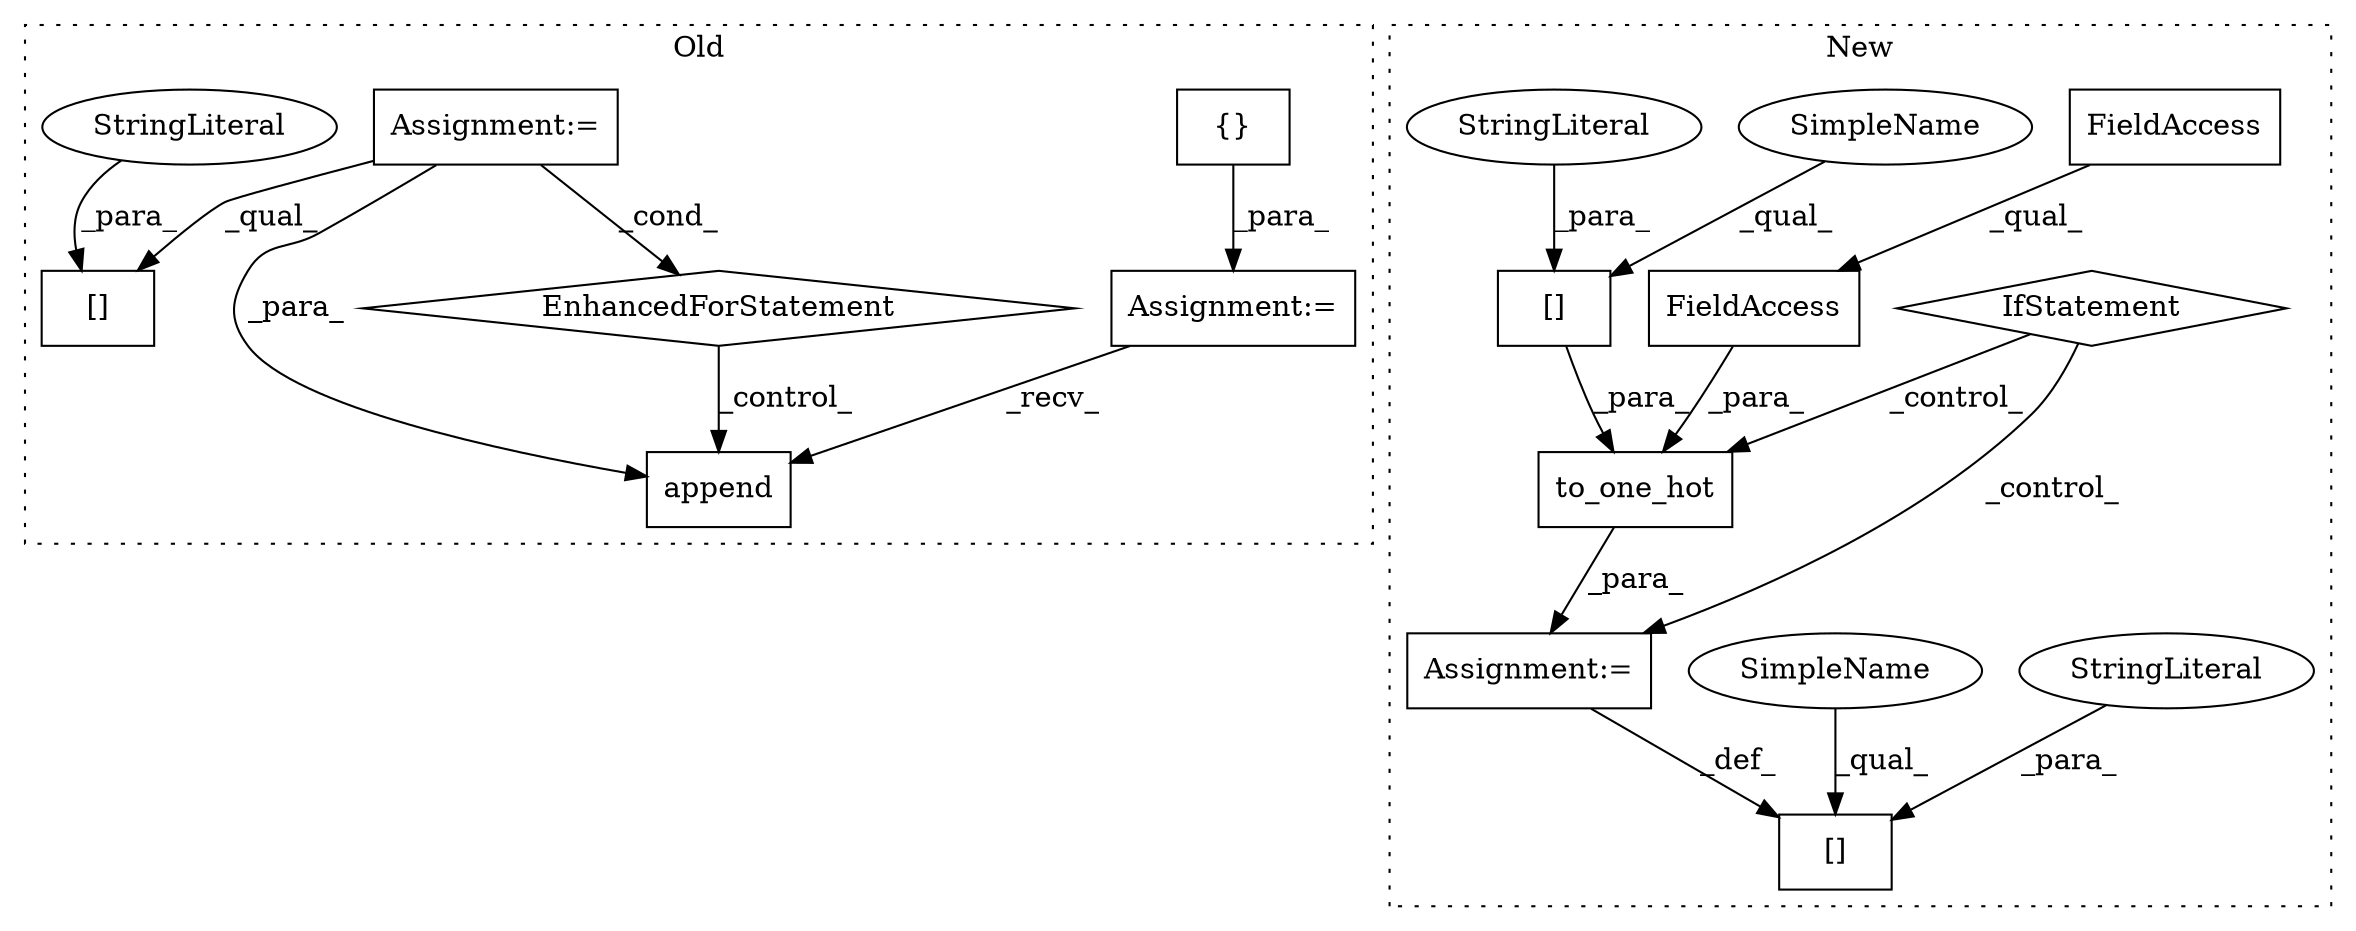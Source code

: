digraph G {
subgraph cluster0 {
1 [label="append" a="32" s="16237,16260" l="7,1" shape="box"];
3 [label="EnhancedForStatement" a="70" s="16095,16163" l="53,2" shape="diamond"];
6 [label="{}" a="4" s="16060" l="2" shape="box"];
12 [label="Assignment:=" a="7" s="16034" l="1" shape="box"];
13 [label="Assignment:=" a="7" s="15840" l="44" shape="box"];
14 [label="[]" a="2" s="16196,16206" l="2,1" shape="box"];
15 [label="StringLiteral" a="45" s="16198" l="8" shape="ellipse"];
label = "Old";
style="dotted";
}
subgraph cluster1 {
2 [label="to_one_hot" a="32" s="13928,13983" l="11,1" shape="box"];
4 [label="FieldAccess" a="22" s="13961" l="22" shape="box"];
5 [label="FieldAccess" a="22" s="13961" l="17" shape="box"];
7 [label="[]" a="2" s="13939,13959" l="11,1" shape="box"];
8 [label="StringLiteral" a="45" s="13950" l="9" shape="ellipse"];
9 [label="[]" a="2" s="13901,13921" l="11,1" shape="box"];
10 [label="StringLiteral" a="45" s="13912" l="9" shape="ellipse"];
11 [label="IfStatement" a="25" s="13869,13889" l="4,2" shape="diamond"];
16 [label="Assignment:=" a="7" s="13922" l="1" shape="box"];
17 [label="SimpleName" a="42" s="13901" l="10" shape="ellipse"];
18 [label="SimpleName" a="42" s="13939" l="10" shape="ellipse"];
label = "New";
style="dotted";
}
2 -> 16 [label="_para_"];
3 -> 1 [label="_control_"];
4 -> 2 [label="_para_"];
5 -> 4 [label="_qual_"];
6 -> 12 [label="_para_"];
7 -> 2 [label="_para_"];
8 -> 7 [label="_para_"];
10 -> 9 [label="_para_"];
11 -> 16 [label="_control_"];
11 -> 2 [label="_control_"];
12 -> 1 [label="_recv_"];
13 -> 3 [label="_cond_"];
13 -> 1 [label="_para_"];
13 -> 14 [label="_qual_"];
15 -> 14 [label="_para_"];
16 -> 9 [label="_def_"];
17 -> 9 [label="_qual_"];
18 -> 7 [label="_qual_"];
}